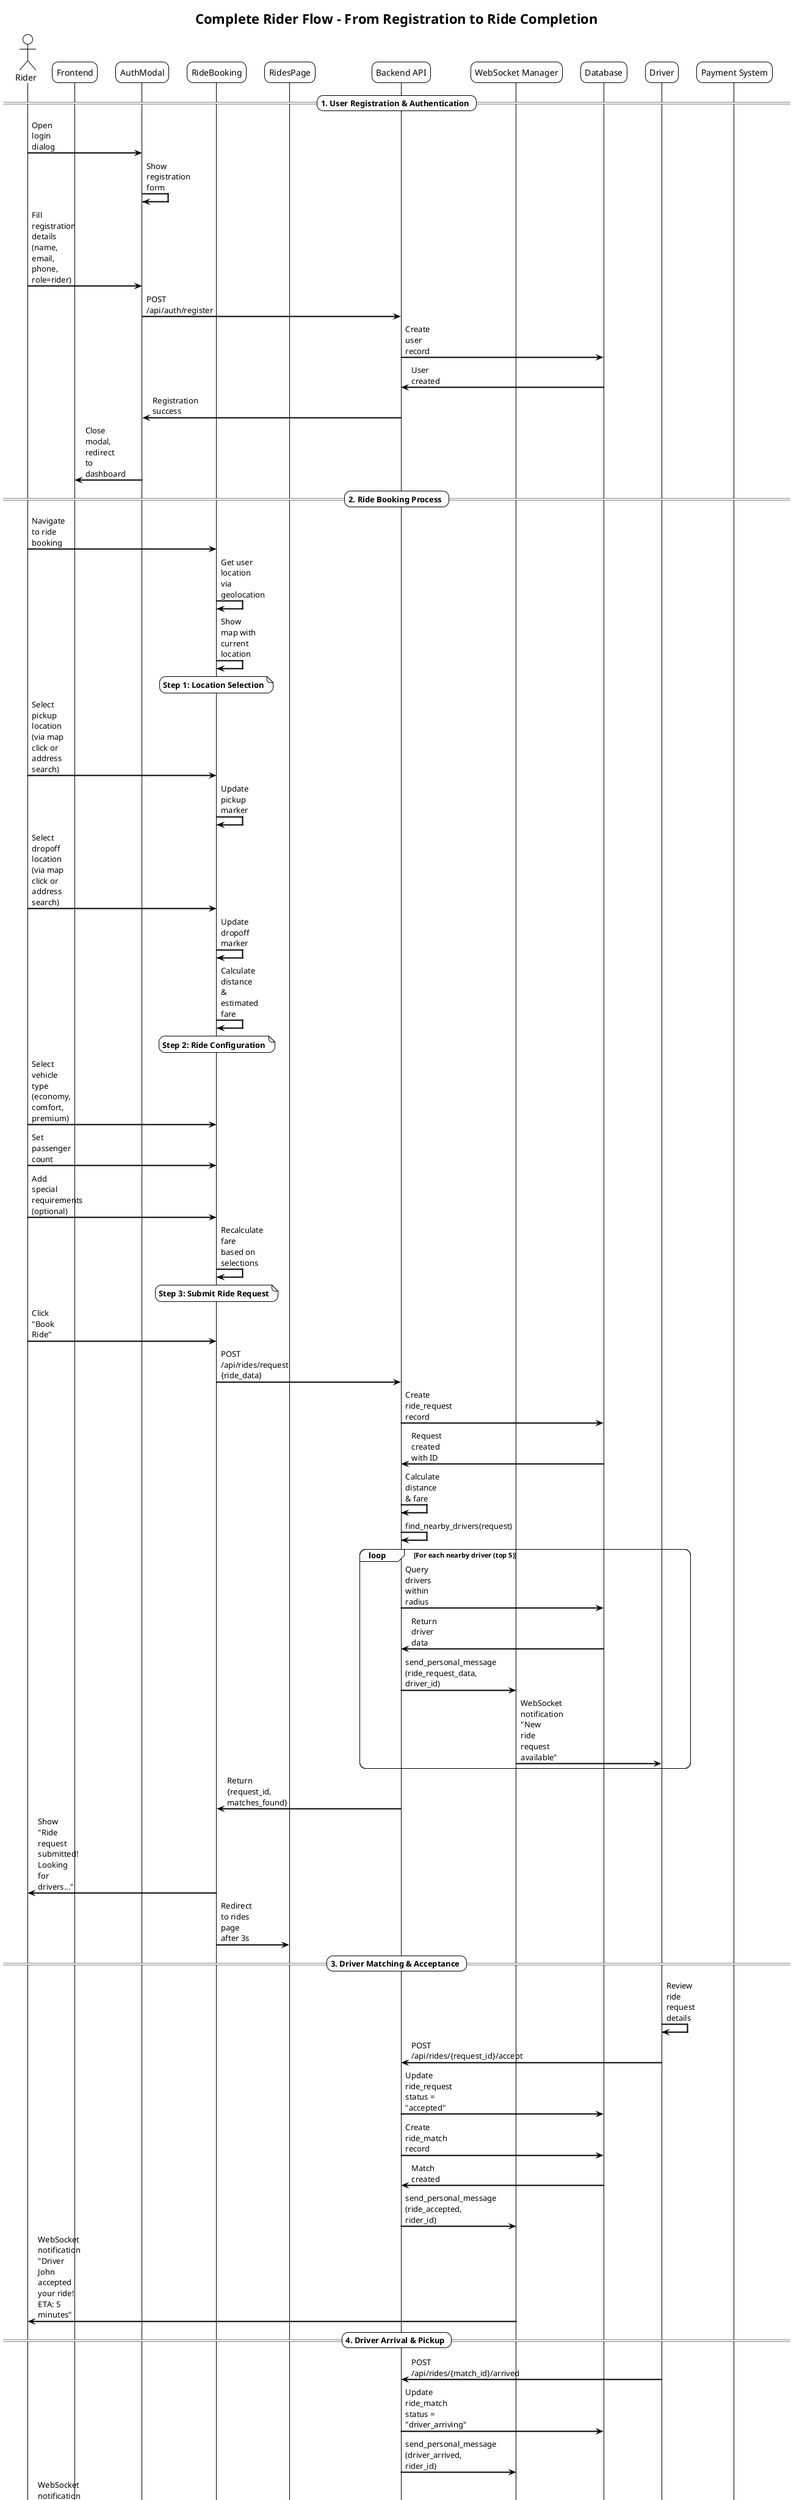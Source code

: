 @startuml Rider Complete Flow Sequence Diagram

!theme plain
skinparam backgroundColor #FFFFFF
skinparam sequenceArrowThickness 2
skinparam roundcorner 20
skinparam maxmessagesize 60

title **Complete Rider Flow - From Registration to Ride Completion**

actor "Rider" as R
participant "Frontend" as F
participant "AuthModal" as A
participant "RideBooking" as RB
participant "RidesPage" as RP
participant "Backend API" as B
participant "WebSocket Manager" as WS
participant "Database" as DB
participant "Driver" as D
participant "Payment System" as P

== **1. User Registration & Authentication** ==

R -> A: Open login dialog
A -> A: Show registration form
R -> A: Fill registration details\n(name, email, phone, role=rider)
A -> B: POST /api/auth/register
B -> DB: Create user record
DB -> B: User created
B -> A: Registration success
A -> F: Close modal, redirect to dashboard

== **2. Ride Booking Process** ==

R -> RB: Navigate to ride booking
RB -> RB: Get user location via geolocation
RB -> RB: Show map with current location

note over RB: **Step 1: Location Selection**
R -> RB: Select pickup location\n(via map click or address search)
RB -> RB: Update pickup marker
R -> RB: Select dropoff location\n(via map click or address search)
RB -> RB: Update dropoff marker
RB -> RB: Calculate distance & estimated fare

note over RB: **Step 2: Ride Configuration**
R -> RB: Select vehicle type\n(economy, comfort, premium)
R -> RB: Set passenger count
R -> RB: Add special requirements (optional)
RB -> RB: Recalculate fare based on selections

note over RB: **Step 3: Submit Ride Request**
R -> RB: Click "Book Ride"
RB -> B: POST /api/rides/request\n{ride_data}
B -> DB: Create ride_request record
DB -> B: Request created with ID
B -> B: Calculate distance & fare
B -> B: find_nearby_drivers(request)

loop For each nearby driver (top 5)
    B -> DB: Query drivers within radius
    DB -> B: Return driver data
    B -> WS: send_personal_message\n(ride_request_data, driver_id)
    WS -> D: WebSocket notification\n"New ride request available"
end

B -> RB: Return {request_id, matches_found}
RB -> R: Show "Ride request submitted!\nLooking for drivers..."
RB -> RP: Redirect to rides page after 3s

== **3. Driver Matching & Acceptance** ==

D -> D: Review ride request details
D -> B: POST /api/rides/{request_id}/accept
B -> DB: Update ride_request status = "accepted"
B -> DB: Create ride_match record
DB -> B: Match created
B -> WS: send_personal_message\n(ride_accepted, rider_id)
WS -> R: WebSocket notification\n"Driver John accepted your ride!\nETA: 5 minutes"

== **4. Driver Arrival & Pickup** ==

D -> B: POST /api/rides/{match_id}/arrived
B -> DB: Update ride_match status = "driver_arriving"
B -> WS: send_personal_message\n(driver_arrived, rider_id)
WS -> R: WebSocket notification\n"Driver has arrived at pickup location"

R -> RP: View driver details & location
R -> RP: Contact driver if needed

== **5. Ride Start** ==

D -> B: POST /api/rides/{match_id}/start
B -> DB: Update ride_match status = "in_progress"
B -> DB: Set started_at timestamp
B -> WS: send_personal_message\n(ride_started, rider_id)
WS -> R: WebSocket notification\n"Your ride has started!\nEnjoy your journey"

== **6. Ride in Progress** ==

note over R, D: **Real-time Updates During Ride**
D -> B: Update location (periodic)
B -> WS: Broadcast location updates
WS -> R: Show driver location on map
R -> RP: Track ride progress
R -> RP: View estimated arrival time

== **7. Ride Completion** ==

D -> B: POST /api/rides/{match_id}/complete
B -> DB: Update ride_match status = "completed"
B -> DB: Set completed_at timestamp
B -> DB: Create payment record\n{amount, platform_fee, driver_earnings}
B -> WS: send_personal_message\n(ride_completed, rider_id)
WS -> R: WebSocket notification\n"Ride completed! Please rate your driver"

== **8. Payment Processing** ==

R -> RP: View ride summary & fare
R -> P: Click "Pay Now"
P -> B: POST /api/payments/create-session
B -> P: Create Stripe checkout session
B -> P: Return checkout_url
P -> R: Redirect to Stripe payment page
R -> P: Complete payment
P -> B: Webhook notification (payment success)
B -> DB: Update payment status = "completed"
B -> DB: Update driver earnings
B -> DB: Update platform revenue
B -> WS: send_personal_message\n(payment_completed, rider_id)
WS -> R: WebSocket notification\n"Payment successful! Ⓣ25.50 charged"

== **9. Rating & Feedback** ==

R -> RP: Rate driver (1-5 stars)
R -> RP: Add optional feedback
RP -> B: POST /api/rides/{match_id}/rate
B -> DB: Update driver rating
B -> DB: Store rider feedback
B -> WS: send_personal_message\n(rating_received, driver_id)
WS -> D: WebSocket notification\n"Rider rated you 5 stars!"

== **10. Ride History & Receipt** ==

R -> RP: View completed ride in history
RP -> B: GET /api/rides/unified
B -> DB: Query rider's ride history
DB -> B: Return ride data
B -> RP: Return ride history
RP -> R: Display ride details, receipt, and rating

== **Alternative Flows** ==

note over R, D: **Cancellation Scenarios**
alt Ride Cancelled by Rider
    R -> B: POST /api/rides/{request_id}/cancel
    B -> DB: Update status = "cancelled"
    B -> WS: Notify driver of cancellation
else Ride Cancelled by Driver
    D -> B: POST /api/rides/{request_id}/decline
    B -> DB: Update status = "cancelled"
    B -> WS: Notify rider, find new driver
end

note over R, D: **Payment Failure**
alt Payment Failed
    P -> B: Webhook notification (payment failed)
    B -> DB: Update payment status = "failed"
    B -> WS: Notify rider of payment failure
    R -> P: Retry payment or use different method
end

@enduml
